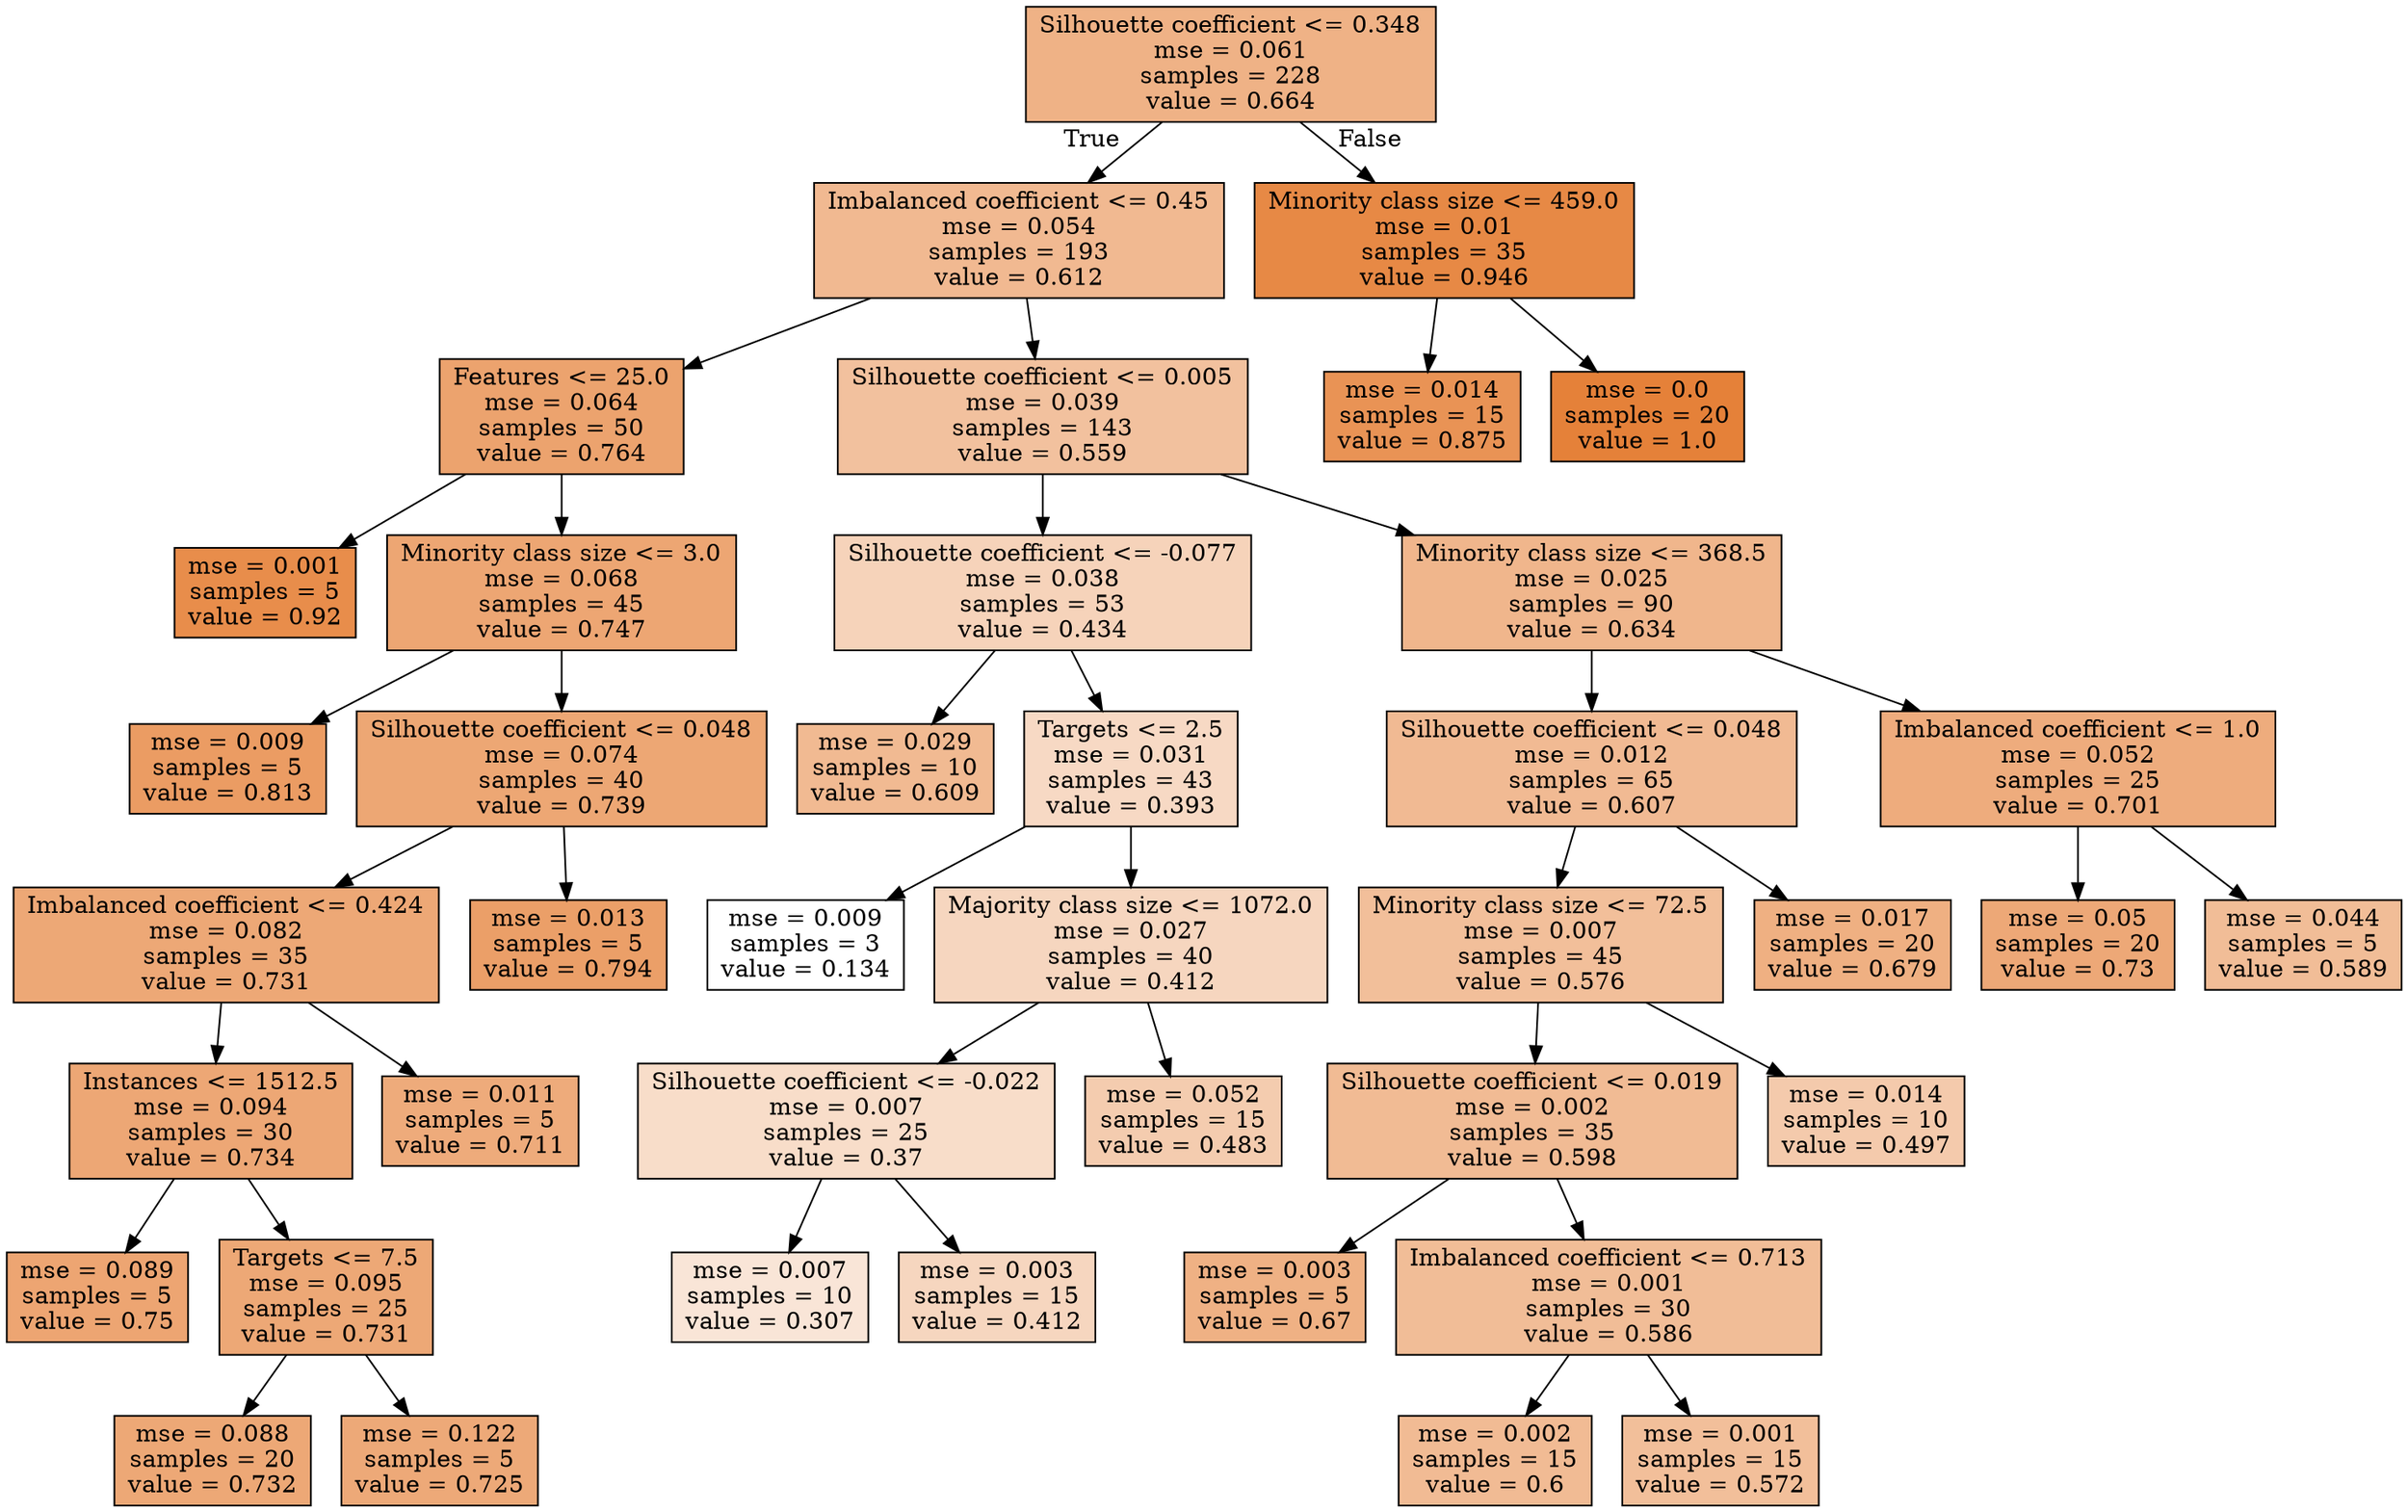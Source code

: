 digraph Tree {
node [shape=box, style="filled", color="black"] ;
0 [label="Silhouette coefficient <= 0.348\nmse = 0.061\nsamples = 228\nvalue = 0.664", fillcolor="#e581399c"] ;
1 [label="Imbalanced coefficient <= 0.45\nmse = 0.054\nsamples = 193\nvalue = 0.612", fillcolor="#e581398d"] ;
0 -> 1 [labeldistance=2.5, labelangle=45, headlabel="True"] ;
2 [label="Features <= 25.0\nmse = 0.064\nsamples = 50\nvalue = 0.764", fillcolor="#e58139ba"] ;
1 -> 2 ;
3 [label="mse = 0.001\nsamples = 5\nvalue = 0.92", fillcolor="#e58139e7"] ;
2 -> 3 ;
4 [label="Minority class size <= 3.0\nmse = 0.068\nsamples = 45\nvalue = 0.747", fillcolor="#e58139b4"] ;
2 -> 4 ;
5 [label="mse = 0.009\nsamples = 5\nvalue = 0.813", fillcolor="#e58139c8"] ;
4 -> 5 ;
6 [label="Silhouette coefficient <= 0.048\nmse = 0.074\nsamples = 40\nvalue = 0.739", fillcolor="#e58139b2"] ;
4 -> 6 ;
7 [label="Imbalanced coefficient <= 0.424\nmse = 0.082\nsamples = 35\nvalue = 0.731", fillcolor="#e58139b0"] ;
6 -> 7 ;
8 [label="Instances <= 1512.5\nmse = 0.094\nsamples = 30\nvalue = 0.734", fillcolor="#e58139b1"] ;
7 -> 8 ;
9 [label="mse = 0.089\nsamples = 5\nvalue = 0.75", fillcolor="#e58139b5"] ;
8 -> 9 ;
10 [label="Targets <= 7.5\nmse = 0.095\nsamples = 25\nvalue = 0.731", fillcolor="#e58139b0"] ;
8 -> 10 ;
11 [label="mse = 0.088\nsamples = 20\nvalue = 0.732", fillcolor="#e58139b0"] ;
10 -> 11 ;
12 [label="mse = 0.122\nsamples = 5\nvalue = 0.725", fillcolor="#e58139ae"] ;
10 -> 12 ;
13 [label="mse = 0.011\nsamples = 5\nvalue = 0.711", fillcolor="#e58139aa"] ;
7 -> 13 ;
14 [label="mse = 0.013\nsamples = 5\nvalue = 0.794", fillcolor="#e58139c2"] ;
6 -> 14 ;
15 [label="Silhouette coefficient <= 0.005\nmse = 0.039\nsamples = 143\nvalue = 0.559", fillcolor="#e581397d"] ;
1 -> 15 ;
16 [label="Silhouette coefficient <= -0.077\nmse = 0.038\nsamples = 53\nvalue = 0.434", fillcolor="#e5813958"] ;
15 -> 16 ;
17 [label="mse = 0.029\nsamples = 10\nvalue = 0.609", fillcolor="#e581398c"] ;
16 -> 17 ;
18 [label="Targets <= 2.5\nmse = 0.031\nsamples = 43\nvalue = 0.393", fillcolor="#e581394c"] ;
16 -> 18 ;
19 [label="mse = 0.009\nsamples = 3\nvalue = 0.134", fillcolor="#e5813900"] ;
18 -> 19 ;
20 [label="Majority class size <= 1072.0\nmse = 0.027\nsamples = 40\nvalue = 0.412", fillcolor="#e5813952"] ;
18 -> 20 ;
21 [label="Silhouette coefficient <= -0.022\nmse = 0.007\nsamples = 25\nvalue = 0.37", fillcolor="#e5813945"] ;
20 -> 21 ;
22 [label="mse = 0.007\nsamples = 10\nvalue = 0.307", fillcolor="#e5813933"] ;
21 -> 22 ;
23 [label="mse = 0.003\nsamples = 15\nvalue = 0.412", fillcolor="#e5813952"] ;
21 -> 23 ;
24 [label="mse = 0.052\nsamples = 15\nvalue = 0.483", fillcolor="#e5813967"] ;
20 -> 24 ;
25 [label="Minority class size <= 368.5\nmse = 0.025\nsamples = 90\nvalue = 0.634", fillcolor="#e5813993"] ;
15 -> 25 ;
26 [label="Silhouette coefficient <= 0.048\nmse = 0.012\nsamples = 65\nvalue = 0.607", fillcolor="#e581398b"] ;
25 -> 26 ;
27 [label="Minority class size <= 72.5\nmse = 0.007\nsamples = 45\nvalue = 0.576", fillcolor="#e5813982"] ;
26 -> 27 ;
28 [label="Silhouette coefficient <= 0.019\nmse = 0.002\nsamples = 35\nvalue = 0.598", fillcolor="#e5813989"] ;
27 -> 28 ;
29 [label="mse = 0.003\nsamples = 5\nvalue = 0.67", fillcolor="#e581399e"] ;
28 -> 29 ;
30 [label="Imbalanced coefficient <= 0.713\nmse = 0.001\nsamples = 30\nvalue = 0.586", fillcolor="#e5813985"] ;
28 -> 30 ;
31 [label="mse = 0.002\nsamples = 15\nvalue = 0.6", fillcolor="#e5813989"] ;
30 -> 31 ;
32 [label="mse = 0.001\nsamples = 15\nvalue = 0.572", fillcolor="#e5813981"] ;
30 -> 32 ;
33 [label="mse = 0.014\nsamples = 10\nvalue = 0.497", fillcolor="#e581396b"] ;
27 -> 33 ;
34 [label="mse = 0.017\nsamples = 20\nvalue = 0.679", fillcolor="#e58139a0"] ;
26 -> 34 ;
35 [label="Imbalanced coefficient <= 1.0\nmse = 0.052\nsamples = 25\nvalue = 0.701", fillcolor="#e58139a7"] ;
25 -> 35 ;
36 [label="mse = 0.05\nsamples = 20\nvalue = 0.73", fillcolor="#e58139af"] ;
35 -> 36 ;
37 [label="mse = 0.044\nsamples = 5\nvalue = 0.589", fillcolor="#e5813986"] ;
35 -> 37 ;
38 [label="Minority class size <= 459.0\nmse = 0.01\nsamples = 35\nvalue = 0.946", fillcolor="#e58139ef"] ;
0 -> 38 [labeldistance=2.5, labelangle=-45, headlabel="False"] ;
39 [label="mse = 0.014\nsamples = 15\nvalue = 0.875", fillcolor="#e58139da"] ;
38 -> 39 ;
40 [label="mse = 0.0\nsamples = 20\nvalue = 1.0", fillcolor="#e58139ff"] ;
38 -> 40 ;
}
